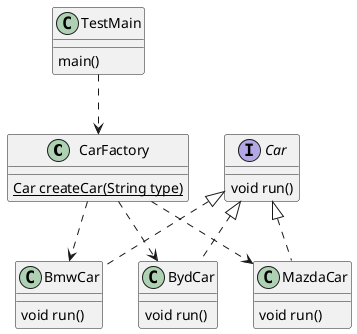 @startuml

class CarFactory{
    {static} Car createCar(String type)
}
interface Car{
    void run()
}

class BmwCar implements Car{
    void run()
}
class BydCar implements Car{
    void run()
}
class MazdaCar implements Car{
    void run()
}
class TestMain{
    main()
}
CarFactory ..> BydCar
CarFactory ..> MazdaCar
CarFactory ..> BmwCar
TestMain ..> CarFactory

@enduml
